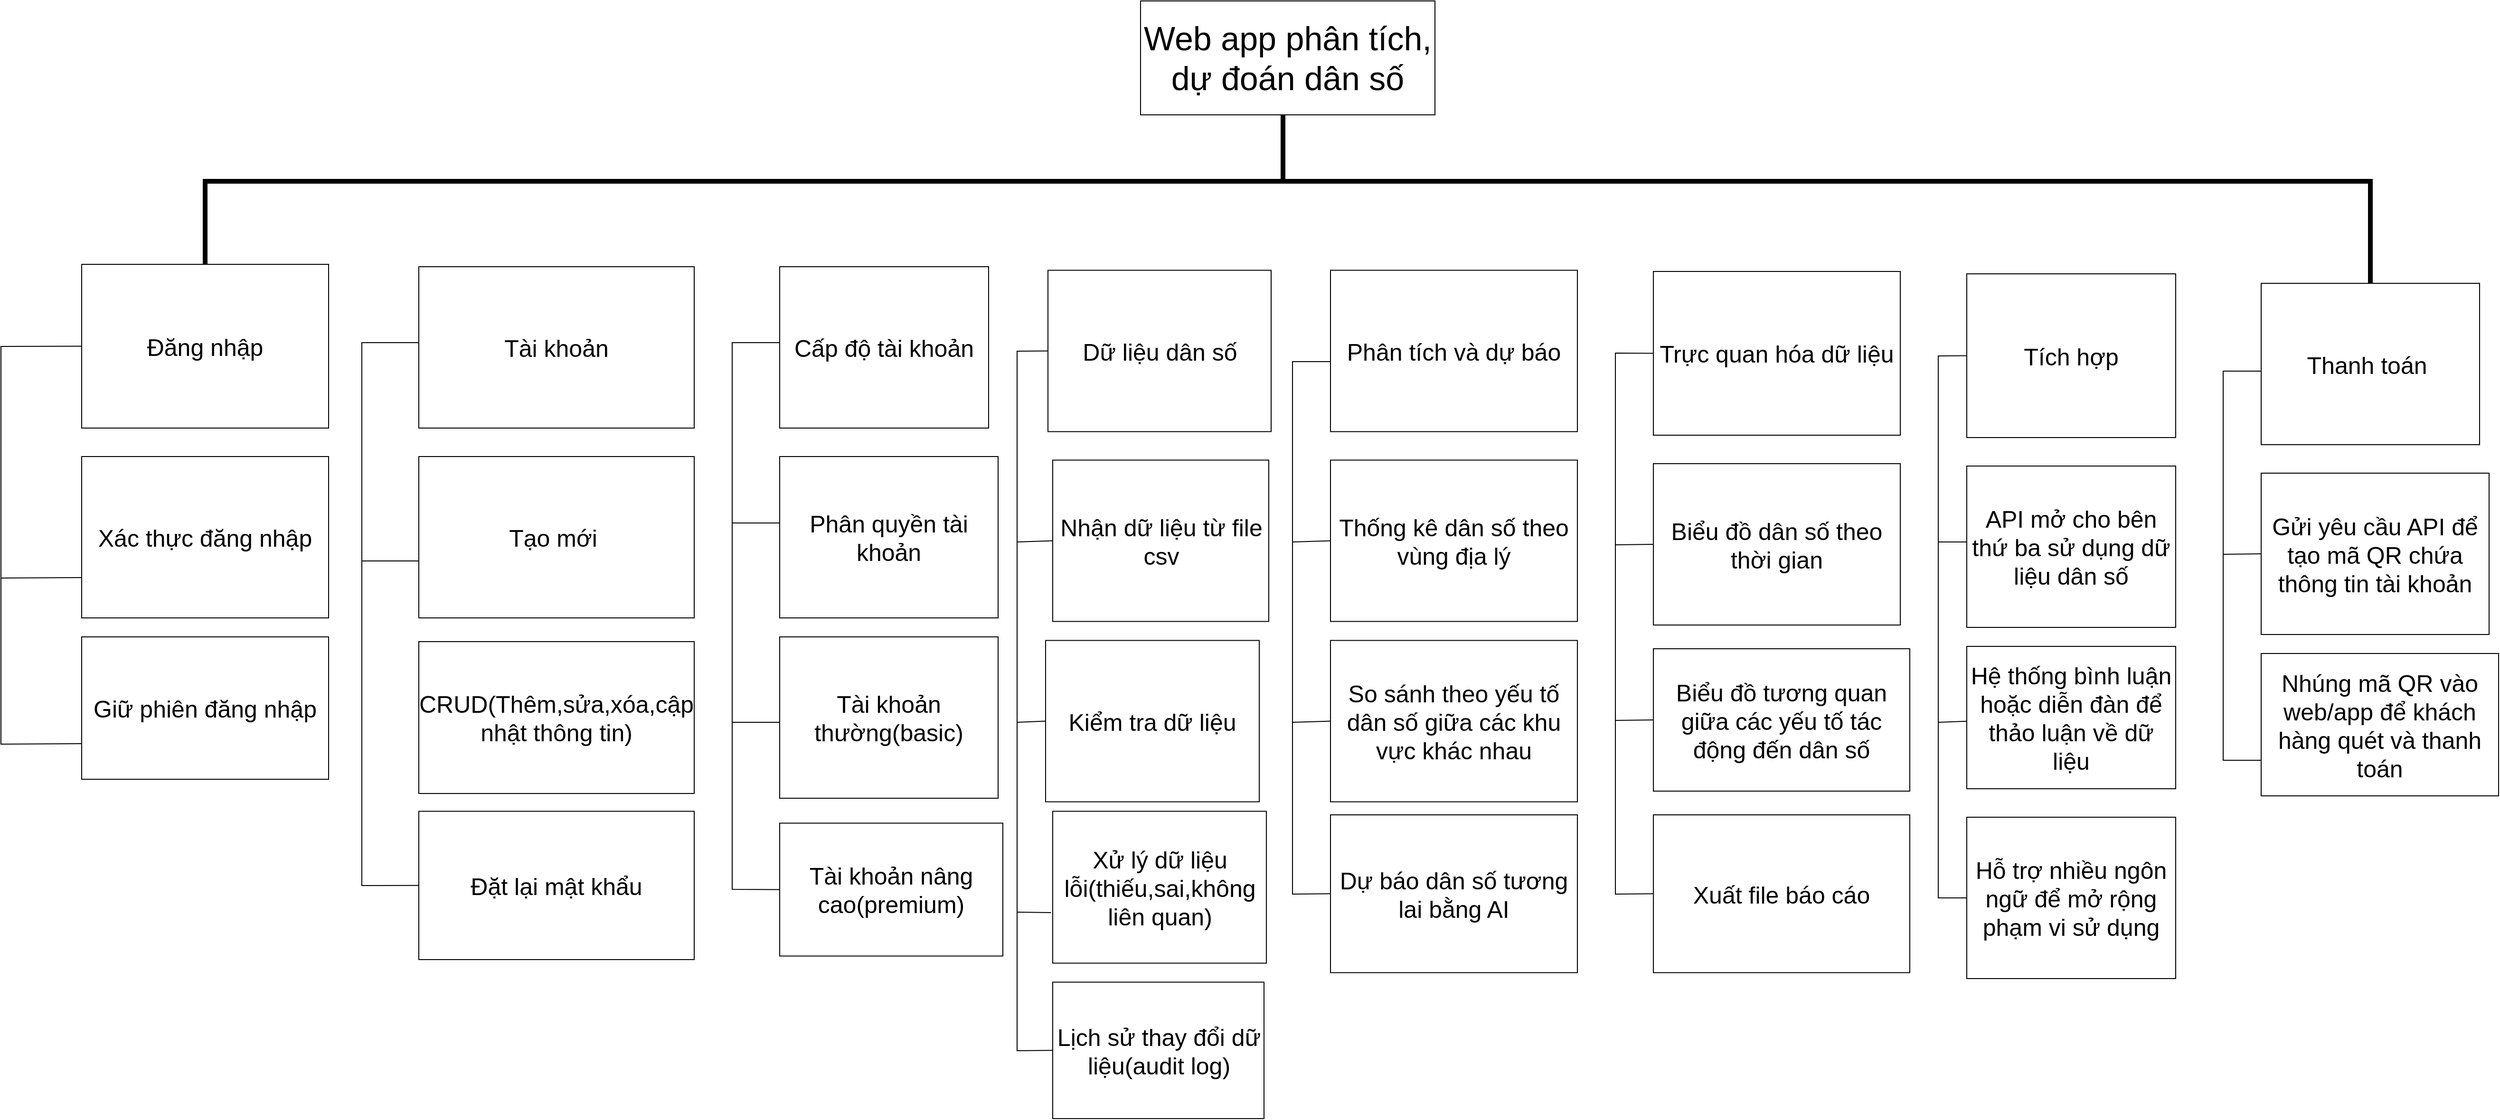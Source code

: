 <mxfile version="27.0.6">
  <diagram name="Page-1" id="c8ViClbAejN1u_gzuhtI">
    <mxGraphModel dx="5113" dy="2826" grid="1" gridSize="10" guides="1" tooltips="1" connect="1" arrows="1" fold="1" page="1" pageScale="1" pageWidth="850" pageHeight="1100" math="0" shadow="0">
      <root>
        <mxCell id="0" />
        <mxCell id="1" parent="0" />
        <mxCell id="xEZ5bufl5rLvtH1iz1pm-6" value="&lt;font style=&quot;font-size: 35px;&quot;&gt;Web app phân tích, dự đoán dân số&lt;/font&gt;" style="rounded=0;whiteSpace=wrap;html=1;" vertex="1" parent="1">
          <mxGeometry x="560" y="-120" width="310" height="120" as="geometry" />
        </mxCell>
        <mxCell id="xEZ5bufl5rLvtH1iz1pm-7" value="&lt;font&gt;Đăng nhập&lt;/font&gt;" style="rounded=0;whiteSpace=wrap;html=1;fontSize=25;" vertex="1" parent="1">
          <mxGeometry x="-555" y="157.5" width="260" height="172.5" as="geometry" />
        </mxCell>
        <mxCell id="xEZ5bufl5rLvtH1iz1pm-8" value="&lt;font&gt;Xác thực đăng nhập&lt;/font&gt;" style="rounded=0;whiteSpace=wrap;html=1;fontSize=25;" vertex="1" parent="1">
          <mxGeometry x="-555" y="360" width="260" height="170" as="geometry" />
        </mxCell>
        <mxCell id="xEZ5bufl5rLvtH1iz1pm-9" value="&lt;font&gt;Giữ phiên đăng nhập&lt;/font&gt;" style="rounded=0;whiteSpace=wrap;html=1;fontSize=25;" vertex="1" parent="1">
          <mxGeometry x="-555" y="550" width="260" height="150" as="geometry" />
        </mxCell>
        <mxCell id="xEZ5bufl5rLvtH1iz1pm-10" value="&lt;font&gt;Tài khoản&lt;/font&gt;" style="rounded=0;whiteSpace=wrap;html=1;fontSize=25;" vertex="1" parent="1">
          <mxGeometry x="-200" y="160" width="290" height="170" as="geometry" />
        </mxCell>
        <mxCell id="xEZ5bufl5rLvtH1iz1pm-11" value="Tạo mới&amp;nbsp;" style="rounded=0;whiteSpace=wrap;html=1;fontSize=25;" vertex="1" parent="1">
          <mxGeometry x="-200" y="360" width="290" height="170" as="geometry" />
        </mxCell>
        <mxCell id="xEZ5bufl5rLvtH1iz1pm-13" value="&lt;font&gt;CRUD(Thêm,sửa,xóa,cập nhật thông tin)&lt;/font&gt;" style="rounded=0;whiteSpace=wrap;html=1;fontSize=25;" vertex="1" parent="1">
          <mxGeometry x="-200" y="555" width="290" height="160" as="geometry" />
        </mxCell>
        <mxCell id="xEZ5bufl5rLvtH1iz1pm-14" value="Cấp độ tài khoản" style="rounded=0;whiteSpace=wrap;html=1;fontSize=25;" vertex="1" parent="1">
          <mxGeometry x="180" y="160" width="220" height="170" as="geometry" />
        </mxCell>
        <mxCell id="xEZ5bufl5rLvtH1iz1pm-15" value="Phân quyền tài khoản" style="rounded=0;whiteSpace=wrap;html=1;fontSize=25;" vertex="1" parent="1">
          <mxGeometry x="180" y="360" width="230" height="170" as="geometry" />
        </mxCell>
        <mxCell id="xEZ5bufl5rLvtH1iz1pm-17" value="Dữ liệu dân số" style="rounded=0;whiteSpace=wrap;html=1;fontSize=25;" vertex="1" parent="1">
          <mxGeometry x="462.5" y="163.75" width="235" height="170" as="geometry" />
        </mxCell>
        <mxCell id="xEZ5bufl5rLvtH1iz1pm-18" value="Đặt lại mật khẩu" style="rounded=0;whiteSpace=wrap;html=1;fontSize=25;" vertex="1" parent="1">
          <mxGeometry x="-200" y="733.75" width="290" height="156.25" as="geometry" />
        </mxCell>
        <mxCell id="xEZ5bufl5rLvtH1iz1pm-19" value="Nhận dữ liệu từ file csv" style="rounded=0;whiteSpace=wrap;html=1;fontSize=25;" vertex="1" parent="1">
          <mxGeometry x="467.5" y="363.75" width="227.5" height="170" as="geometry" />
        </mxCell>
        <mxCell id="xEZ5bufl5rLvtH1iz1pm-20" value="Kiểm tra dữ liệu" style="rounded=0;whiteSpace=wrap;html=1;fontSize=25;" vertex="1" parent="1">
          <mxGeometry x="460" y="553.75" width="225" height="170" as="geometry" />
        </mxCell>
        <mxCell id="xEZ5bufl5rLvtH1iz1pm-21" value="Xử lý dữ liệu lỗi(thiếu,sai,không liên quan)" style="rounded=0;whiteSpace=wrap;html=1;fontSize=25;" vertex="1" parent="1">
          <mxGeometry x="467.5" y="733.75" width="225" height="160" as="geometry" />
        </mxCell>
        <mxCell id="xEZ5bufl5rLvtH1iz1pm-22" value="Tài khoản thường(basic)" style="rounded=0;whiteSpace=wrap;html=1;fontSize=25;" vertex="1" parent="1">
          <mxGeometry x="180" y="550" width="230" height="170" as="geometry" />
        </mxCell>
        <mxCell id="xEZ5bufl5rLvtH1iz1pm-23" value="Tài khoản nâng cao(premium)" style="rounded=0;whiteSpace=wrap;html=1;fontSize=25;" vertex="1" parent="1">
          <mxGeometry x="180" y="746.25" width="235" height="140" as="geometry" />
        </mxCell>
        <mxCell id="xEZ5bufl5rLvtH1iz1pm-24" value="Lịch sử thay đổi dữ liệu(audit log)" style="rounded=0;whiteSpace=wrap;html=1;fontSize=25;" vertex="1" parent="1">
          <mxGeometry x="467.5" y="913.75" width="222.5" height="143.75" as="geometry" />
        </mxCell>
        <mxCell id="xEZ5bufl5rLvtH1iz1pm-25" value="Phân tích và dự báo" style="rounded=0;whiteSpace=wrap;html=1;fontSize=25;" vertex="1" parent="1">
          <mxGeometry x="760" y="163.75" width="260" height="170" as="geometry" />
        </mxCell>
        <mxCell id="xEZ5bufl5rLvtH1iz1pm-26" value="Thống kê dân số theo vùng địa lý" style="rounded=0;whiteSpace=wrap;html=1;fontSize=25;" vertex="1" parent="1">
          <mxGeometry x="760" y="363.75" width="260" height="170" as="geometry" />
        </mxCell>
        <mxCell id="xEZ5bufl5rLvtH1iz1pm-27" value="So sánh theo yếu tố dân số giữa các khu vực khác nhau" style="rounded=0;whiteSpace=wrap;html=1;fontSize=25;" vertex="1" parent="1">
          <mxGeometry x="760" y="553.75" width="260" height="170" as="geometry" />
        </mxCell>
        <mxCell id="xEZ5bufl5rLvtH1iz1pm-28" value="Dự báo dân số tương lai bằng AI" style="rounded=0;whiteSpace=wrap;html=1;fontSize=25;" vertex="1" parent="1">
          <mxGeometry x="760" y="737.5" width="260" height="166.25" as="geometry" />
        </mxCell>
        <mxCell id="xEZ5bufl5rLvtH1iz1pm-29" value="Trực quan hóa dữ liệu" style="rounded=0;whiteSpace=wrap;html=1;fontSize=25;" vertex="1" parent="1">
          <mxGeometry x="1100" y="165" width="260" height="172.5" as="geometry" />
        </mxCell>
        <mxCell id="xEZ5bufl5rLvtH1iz1pm-30" value="Biểu đồ dân số theo thời gian" style="rounded=0;whiteSpace=wrap;html=1;fontSize=25;" vertex="1" parent="1">
          <mxGeometry x="1100" y="367.5" width="260" height="170" as="geometry" />
        </mxCell>
        <mxCell id="xEZ5bufl5rLvtH1iz1pm-31" value="Biểu đồ tương quan giữa các yếu tố tác động đến dân số" style="rounded=0;whiteSpace=wrap;html=1;fontSize=25;" vertex="1" parent="1">
          <mxGeometry x="1100" y="562.5" width="270" height="150" as="geometry" />
        </mxCell>
        <mxCell id="xEZ5bufl5rLvtH1iz1pm-32" value="Xuất file báo cáo" style="rounded=0;whiteSpace=wrap;html=1;fontSize=25;" vertex="1" parent="1">
          <mxGeometry x="1100" y="737.5" width="270" height="166.25" as="geometry" />
        </mxCell>
        <mxCell id="xEZ5bufl5rLvtH1iz1pm-33" value="Tích hợp" style="rounded=0;whiteSpace=wrap;html=1;fontSize=25;" vertex="1" parent="1">
          <mxGeometry x="1430" y="167.5" width="220" height="172.5" as="geometry" />
        </mxCell>
        <mxCell id="xEZ5bufl5rLvtH1iz1pm-34" value="API mở cho bên thứ ba sử dụng dữ liệu dân số" style="rounded=0;whiteSpace=wrap;html=1;fontSize=25;" vertex="1" parent="1">
          <mxGeometry x="1430" y="370" width="220" height="170" as="geometry" />
        </mxCell>
        <mxCell id="xEZ5bufl5rLvtH1iz1pm-35" value="Hệ thống bình luận hoặc diễn đàn để thảo luận về dữ liệu" style="rounded=0;whiteSpace=wrap;html=1;fontSize=25;" vertex="1" parent="1">
          <mxGeometry x="1430" y="560" width="220" height="150" as="geometry" />
        </mxCell>
        <mxCell id="xEZ5bufl5rLvtH1iz1pm-36" value="Hỗ trợ nhiều ngôn ngữ để mở rộng phạm vi sử dụng" style="rounded=0;whiteSpace=wrap;html=1;fontSize=25;" vertex="1" parent="1">
          <mxGeometry x="1430" y="740" width="220" height="170" as="geometry" />
        </mxCell>
        <mxCell id="xEZ5bufl5rLvtH1iz1pm-39" value="Thanh toán&amp;nbsp;" style="rounded=0;whiteSpace=wrap;html=1;fontSize=25;" vertex="1" parent="1">
          <mxGeometry x="1740" y="177.5" width="230" height="170" as="geometry" />
        </mxCell>
        <mxCell id="xEZ5bufl5rLvtH1iz1pm-40" value="&lt;br&gt;Gửi yêu cầu API để tạo mã QR chứa thông tin tài khoản&lt;div&gt;&lt;br&gt;&lt;/div&gt;" style="rounded=0;whiteSpace=wrap;html=1;align=center;fontSize=25;" vertex="1" parent="1">
          <mxGeometry x="1740" y="377.5" width="240" height="170" as="geometry" />
        </mxCell>
        <mxCell id="xEZ5bufl5rLvtH1iz1pm-41" value="Nhúng mã QR vào web/app để khách hàng quét và thanh toán" style="rounded=0;whiteSpace=wrap;html=1;fontSize=25;" vertex="1" parent="1">
          <mxGeometry x="1740" y="567.5" width="250" height="150" as="geometry" />
        </mxCell>
        <mxCell id="xEZ5bufl5rLvtH1iz1pm-43" value="" style="endArrow=none;html=1;rounded=0;strokeWidth=5;" edge="1" parent="1">
          <mxGeometry width="50" height="50" relative="1" as="geometry">
            <mxPoint x="710" y="70" as="sourcePoint" />
            <mxPoint x="710" as="targetPoint" />
          </mxGeometry>
        </mxCell>
        <mxCell id="xEZ5bufl5rLvtH1iz1pm-45" value="" style="endArrow=none;html=1;rounded=0;strokeWidth=5;exitX=0.5;exitY=0;exitDx=0;exitDy=0;entryX=0.5;entryY=0;entryDx=0;entryDy=0;" edge="1" parent="1" source="xEZ5bufl5rLvtH1iz1pm-7" target="xEZ5bufl5rLvtH1iz1pm-39">
          <mxGeometry width="50" height="50" relative="1" as="geometry">
            <mxPoint x="-400" y="70" as="sourcePoint" />
            <mxPoint x="1870" y="70" as="targetPoint" />
            <Array as="points">
              <mxPoint x="-425" y="70" />
              <mxPoint x="1855" y="70" />
            </Array>
          </mxGeometry>
        </mxCell>
        <mxCell id="xEZ5bufl5rLvtH1iz1pm-46" value="" style="endArrow=none;html=1;rounded=0;entryX=0;entryY=0.5;entryDx=0;entryDy=0;exitX=0;exitY=0.75;exitDx=0;exitDy=0;" edge="1" parent="1" source="xEZ5bufl5rLvtH1iz1pm-9" target="xEZ5bufl5rLvtH1iz1pm-7">
          <mxGeometry width="50" height="50" relative="1" as="geometry">
            <mxPoint x="-560" y="630" as="sourcePoint" />
            <mxPoint x="-630" y="250" as="targetPoint" />
            <Array as="points">
              <mxPoint x="-640" y="663" />
              <mxPoint x="-640" y="244" />
            </Array>
          </mxGeometry>
        </mxCell>
        <mxCell id="xEZ5bufl5rLvtH1iz1pm-48" value="" style="endArrow=none;html=1;rounded=0;entryX=0;entryY=0.75;entryDx=0;entryDy=0;" edge="1" parent="1" target="xEZ5bufl5rLvtH1iz1pm-8">
          <mxGeometry width="50" height="50" relative="1" as="geometry">
            <mxPoint x="-640" y="488" as="sourcePoint" />
            <mxPoint x="-570" y="780" as="targetPoint" />
          </mxGeometry>
        </mxCell>
        <mxCell id="xEZ5bufl5rLvtH1iz1pm-49" value="" style="endArrow=none;html=1;rounded=0;exitX=0;exitY=0.5;exitDx=0;exitDy=0;" edge="1" parent="1" source="xEZ5bufl5rLvtH1iz1pm-18">
          <mxGeometry width="50" height="50" relative="1" as="geometry">
            <mxPoint x="-250" y="290" as="sourcePoint" />
            <mxPoint x="-200" y="240" as="targetPoint" />
            <Array as="points">
              <mxPoint x="-260" y="812" />
              <mxPoint x="-260" y="530" />
              <mxPoint x="-260" y="240" />
            </Array>
          </mxGeometry>
        </mxCell>
        <mxCell id="xEZ5bufl5rLvtH1iz1pm-50" value="" style="endArrow=none;html=1;rounded=0;" edge="1" parent="1">
          <mxGeometry width="50" height="50" relative="1" as="geometry">
            <mxPoint x="-260" y="470" as="sourcePoint" />
            <mxPoint x="-200" y="470" as="targetPoint" />
          </mxGeometry>
        </mxCell>
        <mxCell id="xEZ5bufl5rLvtH1iz1pm-51" value="" style="endArrow=none;html=1;rounded=0;exitX=0;exitY=0.5;exitDx=0;exitDy=0;" edge="1" parent="1" source="xEZ5bufl5rLvtH1iz1pm-23">
          <mxGeometry width="50" height="50" relative="1" as="geometry">
            <mxPoint x="130" y="820" as="sourcePoint" />
            <mxPoint x="180" y="240" as="targetPoint" />
            <Array as="points">
              <mxPoint x="130" y="816" />
              <mxPoint x="130" y="240" />
            </Array>
          </mxGeometry>
        </mxCell>
        <mxCell id="xEZ5bufl5rLvtH1iz1pm-52" value="" style="endArrow=none;html=1;rounded=0;" edge="1" parent="1">
          <mxGeometry width="50" height="50" relative="1" as="geometry">
            <mxPoint x="130" y="430" as="sourcePoint" />
            <mxPoint x="180" y="430" as="targetPoint" />
          </mxGeometry>
        </mxCell>
        <mxCell id="xEZ5bufl5rLvtH1iz1pm-53" value="" style="endArrow=none;html=1;rounded=0;" edge="1" parent="1">
          <mxGeometry width="50" height="50" relative="1" as="geometry">
            <mxPoint x="130" y="640" as="sourcePoint" />
            <mxPoint x="180" y="640" as="targetPoint" />
          </mxGeometry>
        </mxCell>
        <mxCell id="xEZ5bufl5rLvtH1iz1pm-55" value="" style="endArrow=none;html=1;rounded=0;entryX=0;entryY=0.5;entryDx=0;entryDy=0;exitX=0;exitY=0.5;exitDx=0;exitDy=0;" edge="1" parent="1" source="xEZ5bufl5rLvtH1iz1pm-24" target="xEZ5bufl5rLvtH1iz1pm-17">
          <mxGeometry width="50" height="50" relative="1" as="geometry">
            <mxPoint x="440" y="970" as="sourcePoint" />
            <mxPoint x="470" y="310" as="targetPoint" />
            <Array as="points">
              <mxPoint x="430" y="986" />
              <mxPoint x="430" y="620" />
              <mxPoint x="430" y="249" />
            </Array>
          </mxGeometry>
        </mxCell>
        <mxCell id="xEZ5bufl5rLvtH1iz1pm-56" value="" style="endArrow=none;html=1;rounded=0;entryX=0;entryY=0.5;entryDx=0;entryDy=0;" edge="1" parent="1" target="xEZ5bufl5rLvtH1iz1pm-19">
          <mxGeometry width="50" height="50" relative="1" as="geometry">
            <mxPoint x="430" y="450" as="sourcePoint" />
            <mxPoint x="470" y="440" as="targetPoint" />
          </mxGeometry>
        </mxCell>
        <mxCell id="xEZ5bufl5rLvtH1iz1pm-57" value="" style="endArrow=none;html=1;rounded=0;entryX=0;entryY=0.5;entryDx=0;entryDy=0;" edge="1" parent="1" target="xEZ5bufl5rLvtH1iz1pm-20">
          <mxGeometry width="50" height="50" relative="1" as="geometry">
            <mxPoint x="430" y="640" as="sourcePoint" />
            <mxPoint x="480" y="530" as="targetPoint" />
          </mxGeometry>
        </mxCell>
        <mxCell id="xEZ5bufl5rLvtH1iz1pm-58" value="" style="endArrow=none;html=1;rounded=0;entryX=-0.008;entryY=0.667;entryDx=0;entryDy=0;entryPerimeter=0;" edge="1" parent="1" target="xEZ5bufl5rLvtH1iz1pm-21">
          <mxGeometry width="50" height="50" relative="1" as="geometry">
            <mxPoint x="430" y="840" as="sourcePoint" />
            <mxPoint x="460" y="840" as="targetPoint" />
          </mxGeometry>
        </mxCell>
        <mxCell id="xEZ5bufl5rLvtH1iz1pm-59" value="" style="endArrow=none;html=1;rounded=0;exitX=0;exitY=0.5;exitDx=0;exitDy=0;" edge="1" parent="1" source="xEZ5bufl5rLvtH1iz1pm-28">
          <mxGeometry width="50" height="50" relative="1" as="geometry">
            <mxPoint x="740" y="850" as="sourcePoint" />
            <mxPoint x="760" y="260" as="targetPoint" />
            <Array as="points">
              <mxPoint x="720" y="821" />
              <mxPoint x="720" y="560" />
              <mxPoint x="720" y="260" />
            </Array>
          </mxGeometry>
        </mxCell>
        <mxCell id="xEZ5bufl5rLvtH1iz1pm-63" value="" style="endArrow=none;html=1;rounded=0;entryX=0;entryY=0.5;entryDx=0;entryDy=0;" edge="1" parent="1" target="xEZ5bufl5rLvtH1iz1pm-26">
          <mxGeometry width="50" height="50" relative="1" as="geometry">
            <mxPoint x="720" y="450" as="sourcePoint" />
            <mxPoint x="850" y="970" as="targetPoint" />
          </mxGeometry>
        </mxCell>
        <mxCell id="xEZ5bufl5rLvtH1iz1pm-65" value="" style="endArrow=none;html=1;rounded=0;entryX=0;entryY=0.5;entryDx=0;entryDy=0;" edge="1" parent="1" target="xEZ5bufl5rLvtH1iz1pm-27">
          <mxGeometry width="50" height="50" relative="1" as="geometry">
            <mxPoint x="720" y="640" as="sourcePoint" />
            <mxPoint x="770" y="580" as="targetPoint" />
          </mxGeometry>
        </mxCell>
        <mxCell id="xEZ5bufl5rLvtH1iz1pm-66" value="" style="endArrow=none;html=1;rounded=0;entryX=0;entryY=0.5;entryDx=0;entryDy=0;exitX=0;exitY=0.5;exitDx=0;exitDy=0;" edge="1" parent="1" source="xEZ5bufl5rLvtH1iz1pm-32" target="xEZ5bufl5rLvtH1iz1pm-29">
          <mxGeometry width="50" height="50" relative="1" as="geometry">
            <mxPoint x="1060" y="790" as="sourcePoint" />
            <mxPoint x="1100" y="310" as="targetPoint" />
            <Array as="points">
              <mxPoint x="1060" y="821" />
              <mxPoint x="1060" y="251" />
            </Array>
          </mxGeometry>
        </mxCell>
        <mxCell id="xEZ5bufl5rLvtH1iz1pm-67" value="" style="endArrow=none;html=1;rounded=0;entryX=0;entryY=0.5;entryDx=0;entryDy=0;" edge="1" parent="1" target="xEZ5bufl5rLvtH1iz1pm-30">
          <mxGeometry width="50" height="50" relative="1" as="geometry">
            <mxPoint x="1060" y="453" as="sourcePoint" />
            <mxPoint x="1210" y="990" as="targetPoint" />
          </mxGeometry>
        </mxCell>
        <mxCell id="xEZ5bufl5rLvtH1iz1pm-68" value="" style="endArrow=none;html=1;rounded=0;entryX=0;entryY=0.5;entryDx=0;entryDy=0;" edge="1" parent="1" target="xEZ5bufl5rLvtH1iz1pm-31">
          <mxGeometry width="50" height="50" relative="1" as="geometry">
            <mxPoint x="1060" y="638" as="sourcePoint" />
            <mxPoint x="1120" y="610" as="targetPoint" />
          </mxGeometry>
        </mxCell>
        <mxCell id="xEZ5bufl5rLvtH1iz1pm-69" value="" style="endArrow=none;html=1;rounded=0;entryX=0;entryY=0.5;entryDx=0;entryDy=0;exitX=0;exitY=0.5;exitDx=0;exitDy=0;" edge="1" parent="1" source="xEZ5bufl5rLvtH1iz1pm-36" target="xEZ5bufl5rLvtH1iz1pm-33">
          <mxGeometry width="50" height="50" relative="1" as="geometry">
            <mxPoint x="1400" y="850" as="sourcePoint" />
            <mxPoint x="1440" y="280" as="targetPoint" />
            <Array as="points">
              <mxPoint x="1400" y="825" />
              <mxPoint x="1400" y="254" />
            </Array>
          </mxGeometry>
        </mxCell>
        <mxCell id="xEZ5bufl5rLvtH1iz1pm-70" value="" style="endArrow=none;html=1;rounded=0;" edge="1" parent="1">
          <mxGeometry width="50" height="50" relative="1" as="geometry">
            <mxPoint x="1400" y="450" as="sourcePoint" />
            <mxPoint x="1430" y="450" as="targetPoint" />
          </mxGeometry>
        </mxCell>
        <mxCell id="xEZ5bufl5rLvtH1iz1pm-71" value="" style="endArrow=none;html=1;rounded=0;" edge="1" parent="1" source="xEZ5bufl5rLvtH1iz1pm-35">
          <mxGeometry width="50" height="50" relative="1" as="geometry">
            <mxPoint x="1359.289" y="685" as="sourcePoint" />
            <mxPoint x="1400" y="640" as="targetPoint" />
          </mxGeometry>
        </mxCell>
        <mxCell id="xEZ5bufl5rLvtH1iz1pm-72" value="" style="endArrow=none;html=1;rounded=0;exitX=0;exitY=0.75;exitDx=0;exitDy=0;" edge="1" parent="1" source="xEZ5bufl5rLvtH1iz1pm-41">
          <mxGeometry width="50" height="50" relative="1" as="geometry">
            <mxPoint x="1700" y="660" as="sourcePoint" />
            <mxPoint x="1740" y="270" as="targetPoint" />
            <Array as="points">
              <mxPoint x="1700" y="680" />
              <mxPoint x="1700" y="270" />
            </Array>
          </mxGeometry>
        </mxCell>
        <mxCell id="xEZ5bufl5rLvtH1iz1pm-73" value="" style="endArrow=none;html=1;rounded=0;entryX=0;entryY=0.5;entryDx=0;entryDy=0;" edge="1" parent="1" target="xEZ5bufl5rLvtH1iz1pm-40">
          <mxGeometry width="50" height="50" relative="1" as="geometry">
            <mxPoint x="1700" y="463" as="sourcePoint" />
            <mxPoint x="1850" y="790" as="targetPoint" />
          </mxGeometry>
        </mxCell>
      </root>
    </mxGraphModel>
  </diagram>
</mxfile>
